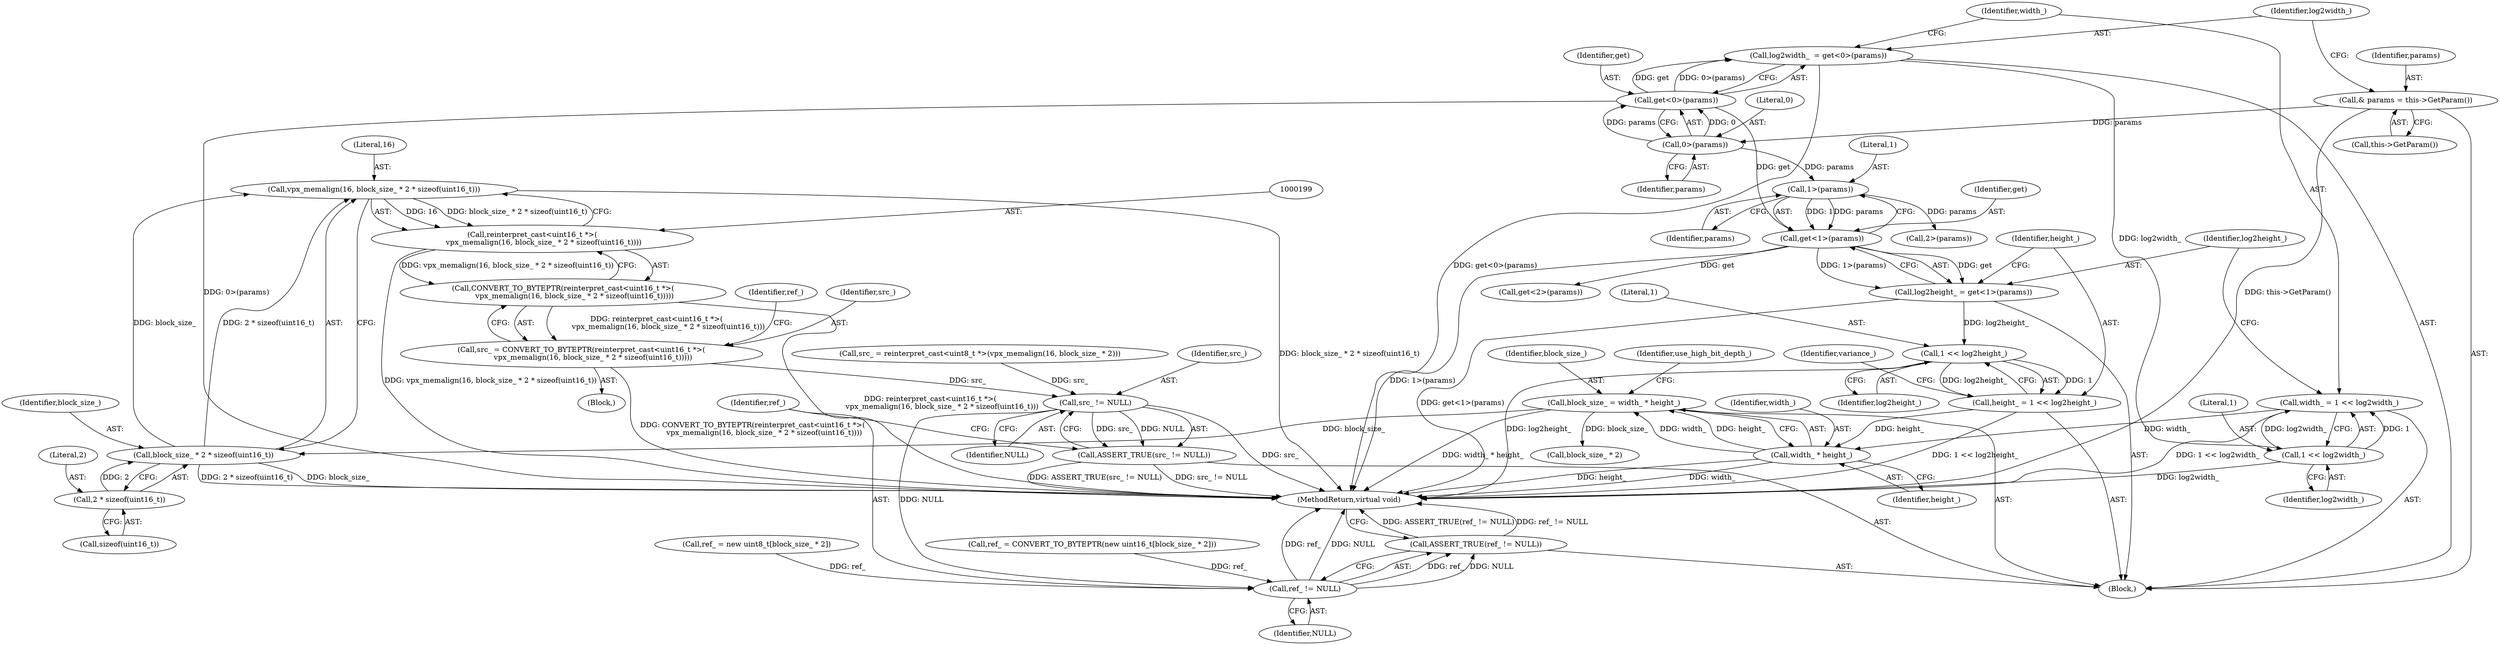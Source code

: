 digraph "0_Android_5a9753fca56f0eeb9f61e342b2fccffc364f9426_114@API" {
"1000200" [label="(Call,vpx_memalign(16, block_size_ * 2 * sizeof(uint16_t)))"];
"1000202" [label="(Call,block_size_ * 2 * sizeof(uint16_t))"];
"1000171" [label="(Call,block_size_ = width_ * height_)"];
"1000173" [label="(Call,width_ * height_)"];
"1000113" [label="(Call,width_ = 1 << log2width_)"];
"1000115" [label="(Call,1 << log2width_)"];
"1000106" [label="(Call,log2width_  = get<0>(params))"];
"1000108" [label="(Call,get<0>(params))"];
"1000110" [label="(Call,0>(params))"];
"1000103" [label="(Call,& params = this->GetParam())"];
"1000125" [label="(Call,height_ = 1 << log2height_)"];
"1000127" [label="(Call,1 << log2height_)"];
"1000118" [label="(Call,log2height_ = get<1>(params))"];
"1000120" [label="(Call,get<1>(params))"];
"1000122" [label="(Call,1>(params))"];
"1000204" [label="(Call,2 * sizeof(uint16_t))"];
"1000198" [label="(Call,reinterpret_cast<uint16_t *>(\n          vpx_memalign(16, block_size_ * 2 * sizeof(uint16_t))))"];
"1000197" [label="(Call,CONVERT_TO_BYTEPTR(reinterpret_cast<uint16_t *>(\n          vpx_memalign(16, block_size_ * 2 * sizeof(uint16_t)))))"];
"1000195" [label="(Call,src_ = CONVERT_TO_BYTEPTR(reinterpret_cast<uint16_t *>(\n          vpx_memalign(16, block_size_ * 2 * sizeof(uint16_t)))))"];
"1000214" [label="(Call,src_ != NULL)"];
"1000213" [label="(Call,ASSERT_TRUE(src_ != NULL))"];
"1000218" [label="(Call,ref_ != NULL)"];
"1000217" [label="(Call,ASSERT_TRUE(ref_ != NULL))"];
"1000108" [label="(Call,get<0>(params))"];
"1000116" [label="(Literal,1)"];
"1000206" [label="(Call,sizeof(uint16_t))"];
"1000189" [label="(Call,ref_ = new uint8_t[block_size_ * 2])"];
"1000109" [label="(Identifier,get)"];
"1000111" [label="(Literal,0)"];
"1000117" [label="(Identifier,log2width_)"];
"1000125" [label="(Call,height_ = 1 << log2height_)"];
"1000220" [label="(Identifier,NULL)"];
"1000219" [label="(Identifier,ref_)"];
"1000204" [label="(Call,2 * sizeof(uint16_t))"];
"1000101" [label="(Block,)"];
"1000106" [label="(Call,log2width_  = get<0>(params))"];
"1000221" [label="(MethodReturn,virtual void)"];
"1000114" [label="(Identifier,width_)"];
"1000197" [label="(Call,CONVERT_TO_BYTEPTR(reinterpret_cast<uint16_t *>(\n          vpx_memalign(16, block_size_ * 2 * sizeof(uint16_t)))))"];
"1000215" [label="(Identifier,src_)"];
"1000120" [label="(Call,get<1>(params))"];
"1000115" [label="(Call,1 << log2width_)"];
"1000110" [label="(Call,0>(params))"];
"1000194" [label="(Block,)"];
"1000196" [label="(Identifier,src_)"];
"1000180" [label="(Call,src_ = reinterpret_cast<uint8_t *>(vpx_memalign(16, block_size_ * 2)))"];
"1000127" [label="(Call,1 << log2height_)"];
"1000205" [label="(Literal,2)"];
"1000174" [label="(Identifier,width_)"];
"1000119" [label="(Identifier,log2height_)"];
"1000124" [label="(Identifier,params)"];
"1000213" [label="(Call,ASSERT_TRUE(src_ != NULL))"];
"1000178" [label="(Identifier,use_high_bit_depth_)"];
"1000113" [label="(Call,width_ = 1 << log2width_)"];
"1000118" [label="(Call,log2height_ = get<1>(params))"];
"1000173" [label="(Call,width_ * height_)"];
"1000129" [label="(Identifier,log2height_)"];
"1000123" [label="(Literal,1)"];
"1000186" [label="(Call,block_size_ * 2)"];
"1000208" [label="(Call,ref_ = CONVERT_TO_BYTEPTR(new uint16_t[block_size_ * 2]))"];
"1000131" [label="(Identifier,variance_)"];
"1000112" [label="(Identifier,params)"];
"1000200" [label="(Call,vpx_memalign(16, block_size_ * 2 * sizeof(uint16_t)))"];
"1000216" [label="(Identifier,NULL)"];
"1000128" [label="(Literal,1)"];
"1000175" [label="(Identifier,height_)"];
"1000198" [label="(Call,reinterpret_cast<uint16_t *>(\n          vpx_memalign(16, block_size_ * 2 * sizeof(uint16_t))))"];
"1000172" [label="(Identifier,block_size_)"];
"1000217" [label="(Call,ASSERT_TRUE(ref_ != NULL))"];
"1000195" [label="(Call,src_ = CONVERT_TO_BYTEPTR(reinterpret_cast<uint16_t *>(\n          vpx_memalign(16, block_size_ * 2 * sizeof(uint16_t)))))"];
"1000218" [label="(Call,ref_ != NULL)"];
"1000107" [label="(Identifier,log2width_)"];
"1000214" [label="(Call,src_ != NULL)"];
"1000201" [label="(Literal,16)"];
"1000203" [label="(Identifier,block_size_)"];
"1000134" [label="(Call,2>(params))"];
"1000209" [label="(Identifier,ref_)"];
"1000202" [label="(Call,block_size_ * 2 * sizeof(uint16_t))"];
"1000171" [label="(Call,block_size_ = width_ * height_)"];
"1000103" [label="(Call,& params = this->GetParam())"];
"1000122" [label="(Call,1>(params))"];
"1000126" [label="(Identifier,height_)"];
"1000104" [label="(Identifier,params)"];
"1000132" [label="(Call,get<2>(params))"];
"1000105" [label="(Call,this->GetParam())"];
"1000121" [label="(Identifier,get)"];
"1000200" -> "1000198"  [label="AST: "];
"1000200" -> "1000202"  [label="CFG: "];
"1000201" -> "1000200"  [label="AST: "];
"1000202" -> "1000200"  [label="AST: "];
"1000198" -> "1000200"  [label="CFG: "];
"1000200" -> "1000221"  [label="DDG: block_size_ * 2 * sizeof(uint16_t)"];
"1000200" -> "1000198"  [label="DDG: 16"];
"1000200" -> "1000198"  [label="DDG: block_size_ * 2 * sizeof(uint16_t)"];
"1000202" -> "1000200"  [label="DDG: block_size_"];
"1000202" -> "1000200"  [label="DDG: 2 * sizeof(uint16_t)"];
"1000202" -> "1000204"  [label="CFG: "];
"1000203" -> "1000202"  [label="AST: "];
"1000204" -> "1000202"  [label="AST: "];
"1000202" -> "1000221"  [label="DDG: block_size_"];
"1000202" -> "1000221"  [label="DDG: 2 * sizeof(uint16_t)"];
"1000171" -> "1000202"  [label="DDG: block_size_"];
"1000204" -> "1000202"  [label="DDG: 2"];
"1000171" -> "1000101"  [label="AST: "];
"1000171" -> "1000173"  [label="CFG: "];
"1000172" -> "1000171"  [label="AST: "];
"1000173" -> "1000171"  [label="AST: "];
"1000178" -> "1000171"  [label="CFG: "];
"1000171" -> "1000221"  [label="DDG: width_ * height_"];
"1000173" -> "1000171"  [label="DDG: width_"];
"1000173" -> "1000171"  [label="DDG: height_"];
"1000171" -> "1000186"  [label="DDG: block_size_"];
"1000173" -> "1000175"  [label="CFG: "];
"1000174" -> "1000173"  [label="AST: "];
"1000175" -> "1000173"  [label="AST: "];
"1000173" -> "1000221"  [label="DDG: width_"];
"1000173" -> "1000221"  [label="DDG: height_"];
"1000113" -> "1000173"  [label="DDG: width_"];
"1000125" -> "1000173"  [label="DDG: height_"];
"1000113" -> "1000101"  [label="AST: "];
"1000113" -> "1000115"  [label="CFG: "];
"1000114" -> "1000113"  [label="AST: "];
"1000115" -> "1000113"  [label="AST: "];
"1000119" -> "1000113"  [label="CFG: "];
"1000113" -> "1000221"  [label="DDG: 1 << log2width_"];
"1000115" -> "1000113"  [label="DDG: 1"];
"1000115" -> "1000113"  [label="DDG: log2width_"];
"1000115" -> "1000117"  [label="CFG: "];
"1000116" -> "1000115"  [label="AST: "];
"1000117" -> "1000115"  [label="AST: "];
"1000115" -> "1000221"  [label="DDG: log2width_"];
"1000106" -> "1000115"  [label="DDG: log2width_"];
"1000106" -> "1000101"  [label="AST: "];
"1000106" -> "1000108"  [label="CFG: "];
"1000107" -> "1000106"  [label="AST: "];
"1000108" -> "1000106"  [label="AST: "];
"1000114" -> "1000106"  [label="CFG: "];
"1000106" -> "1000221"  [label="DDG: get<0>(params)"];
"1000108" -> "1000106"  [label="DDG: get"];
"1000108" -> "1000106"  [label="DDG: 0>(params)"];
"1000108" -> "1000110"  [label="CFG: "];
"1000109" -> "1000108"  [label="AST: "];
"1000110" -> "1000108"  [label="AST: "];
"1000108" -> "1000221"  [label="DDG: 0>(params)"];
"1000110" -> "1000108"  [label="DDG: 0"];
"1000110" -> "1000108"  [label="DDG: params"];
"1000108" -> "1000120"  [label="DDG: get"];
"1000110" -> "1000112"  [label="CFG: "];
"1000111" -> "1000110"  [label="AST: "];
"1000112" -> "1000110"  [label="AST: "];
"1000103" -> "1000110"  [label="DDG: params"];
"1000110" -> "1000122"  [label="DDG: params"];
"1000103" -> "1000101"  [label="AST: "];
"1000103" -> "1000105"  [label="CFG: "];
"1000104" -> "1000103"  [label="AST: "];
"1000105" -> "1000103"  [label="AST: "];
"1000107" -> "1000103"  [label="CFG: "];
"1000103" -> "1000221"  [label="DDG: this->GetParam()"];
"1000125" -> "1000101"  [label="AST: "];
"1000125" -> "1000127"  [label="CFG: "];
"1000126" -> "1000125"  [label="AST: "];
"1000127" -> "1000125"  [label="AST: "];
"1000131" -> "1000125"  [label="CFG: "];
"1000125" -> "1000221"  [label="DDG: 1 << log2height_"];
"1000127" -> "1000125"  [label="DDG: 1"];
"1000127" -> "1000125"  [label="DDG: log2height_"];
"1000127" -> "1000129"  [label="CFG: "];
"1000128" -> "1000127"  [label="AST: "];
"1000129" -> "1000127"  [label="AST: "];
"1000127" -> "1000221"  [label="DDG: log2height_"];
"1000118" -> "1000127"  [label="DDG: log2height_"];
"1000118" -> "1000101"  [label="AST: "];
"1000118" -> "1000120"  [label="CFG: "];
"1000119" -> "1000118"  [label="AST: "];
"1000120" -> "1000118"  [label="AST: "];
"1000126" -> "1000118"  [label="CFG: "];
"1000118" -> "1000221"  [label="DDG: get<1>(params)"];
"1000120" -> "1000118"  [label="DDG: get"];
"1000120" -> "1000118"  [label="DDG: 1>(params)"];
"1000120" -> "1000122"  [label="CFG: "];
"1000121" -> "1000120"  [label="AST: "];
"1000122" -> "1000120"  [label="AST: "];
"1000120" -> "1000221"  [label="DDG: 1>(params)"];
"1000122" -> "1000120"  [label="DDG: 1"];
"1000122" -> "1000120"  [label="DDG: params"];
"1000120" -> "1000132"  [label="DDG: get"];
"1000122" -> "1000124"  [label="CFG: "];
"1000123" -> "1000122"  [label="AST: "];
"1000124" -> "1000122"  [label="AST: "];
"1000122" -> "1000134"  [label="DDG: params"];
"1000204" -> "1000206"  [label="CFG: "];
"1000205" -> "1000204"  [label="AST: "];
"1000206" -> "1000204"  [label="AST: "];
"1000198" -> "1000197"  [label="AST: "];
"1000199" -> "1000198"  [label="AST: "];
"1000197" -> "1000198"  [label="CFG: "];
"1000198" -> "1000221"  [label="DDG: vpx_memalign(16, block_size_ * 2 * sizeof(uint16_t))"];
"1000198" -> "1000197"  [label="DDG: vpx_memalign(16, block_size_ * 2 * sizeof(uint16_t))"];
"1000197" -> "1000195"  [label="AST: "];
"1000195" -> "1000197"  [label="CFG: "];
"1000197" -> "1000221"  [label="DDG: reinterpret_cast<uint16_t *>(\n          vpx_memalign(16, block_size_ * 2 * sizeof(uint16_t)))"];
"1000197" -> "1000195"  [label="DDG: reinterpret_cast<uint16_t *>(\n          vpx_memalign(16, block_size_ * 2 * sizeof(uint16_t)))"];
"1000195" -> "1000194"  [label="AST: "];
"1000196" -> "1000195"  [label="AST: "];
"1000209" -> "1000195"  [label="CFG: "];
"1000195" -> "1000221"  [label="DDG: CONVERT_TO_BYTEPTR(reinterpret_cast<uint16_t *>(\n          vpx_memalign(16, block_size_ * 2 * sizeof(uint16_t))))"];
"1000195" -> "1000214"  [label="DDG: src_"];
"1000214" -> "1000213"  [label="AST: "];
"1000214" -> "1000216"  [label="CFG: "];
"1000215" -> "1000214"  [label="AST: "];
"1000216" -> "1000214"  [label="AST: "];
"1000213" -> "1000214"  [label="CFG: "];
"1000214" -> "1000221"  [label="DDG: src_"];
"1000214" -> "1000213"  [label="DDG: src_"];
"1000214" -> "1000213"  [label="DDG: NULL"];
"1000180" -> "1000214"  [label="DDG: src_"];
"1000214" -> "1000218"  [label="DDG: NULL"];
"1000213" -> "1000101"  [label="AST: "];
"1000219" -> "1000213"  [label="CFG: "];
"1000213" -> "1000221"  [label="DDG: src_ != NULL"];
"1000213" -> "1000221"  [label="DDG: ASSERT_TRUE(src_ != NULL)"];
"1000218" -> "1000217"  [label="AST: "];
"1000218" -> "1000220"  [label="CFG: "];
"1000219" -> "1000218"  [label="AST: "];
"1000220" -> "1000218"  [label="AST: "];
"1000217" -> "1000218"  [label="CFG: "];
"1000218" -> "1000221"  [label="DDG: ref_"];
"1000218" -> "1000221"  [label="DDG: NULL"];
"1000218" -> "1000217"  [label="DDG: ref_"];
"1000218" -> "1000217"  [label="DDG: NULL"];
"1000208" -> "1000218"  [label="DDG: ref_"];
"1000189" -> "1000218"  [label="DDG: ref_"];
"1000217" -> "1000101"  [label="AST: "];
"1000221" -> "1000217"  [label="CFG: "];
"1000217" -> "1000221"  [label="DDG: ASSERT_TRUE(ref_ != NULL)"];
"1000217" -> "1000221"  [label="DDG: ref_ != NULL"];
}
